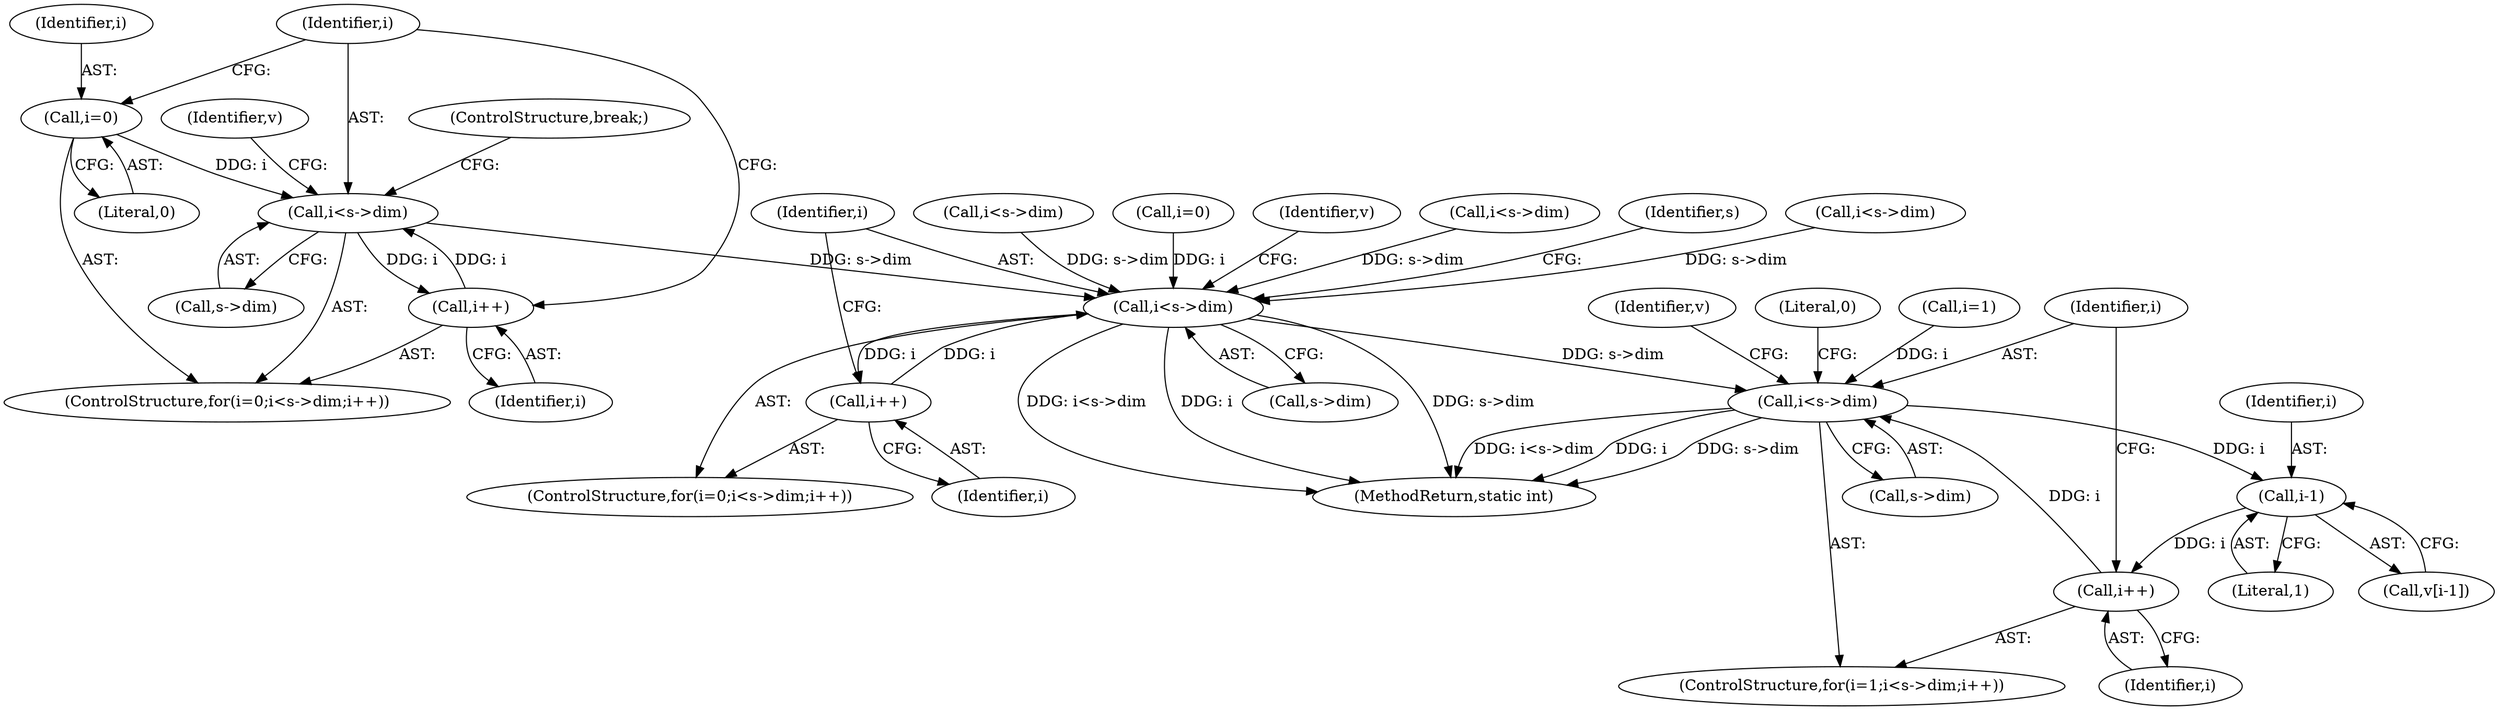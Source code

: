 digraph "0_Android_eeb4e45d5683f88488c083ecf142dc89bc3f0b47_1@pointer" {
"1000257" [label="(Call,i<s->dim)"];
"1000254" [label="(Call,i=0)"];
"1000262" [label="(Call,i++)"];
"1000257" [label="(Call,i<s->dim)"];
"1000362" [label="(Call,i<s->dim)"];
"1000367" [label="(Call,i++)"];
"1000390" [label="(Call,i<s->dim)"];
"1000403" [label="(Call,i-1)"];
"1000395" [label="(Call,i++)"];
"1000391" [label="(Identifier,i)"];
"1000395" [label="(Call,i++)"];
"1000279" [label="(Call,i<s->dim)"];
"1000368" [label="(Identifier,i)"];
"1000401" [label="(Call,v[i-1])"];
"1000359" [label="(Call,i=0)"];
"1000392" [label="(Call,s->dim)"];
"1000405" [label="(Literal,1)"];
"1000371" [label="(Identifier,v)"];
"1000295" [label="(ControlStructure,break;)"];
"1000266" [label="(Identifier,v)"];
"1000253" [label="(ControlStructure,for(i=0;i<s->dim;i++))"];
"1000256" [label="(Literal,0)"];
"1000258" [label="(Identifier,i)"];
"1000362" [label="(Call,i<s->dim)"];
"1000363" [label="(Identifier,i)"];
"1000255" [label="(Identifier,i)"];
"1000396" [label="(Identifier,i)"];
"1000407" [label="(Literal,0)"];
"1000387" [label="(Call,i=1)"];
"1000254" [label="(Call,i=0)"];
"1000408" [label="(MethodReturn,static int)"];
"1000262" [label="(Call,i++)"];
"1000257" [label="(Call,i<s->dim)"];
"1000390" [label="(Call,i<s->dim)"];
"1000263" [label="(Identifier,i)"];
"1000367" [label="(Call,i++)"];
"1000259" [label="(Call,s->dim)"];
"1000183" [label="(Call,i<s->dim)"];
"1000358" [label="(ControlStructure,for(i=0;i<s->dim;i++))"];
"1000364" [label="(Call,s->dim)"];
"1000403" [label="(Call,i-1)"];
"1000404" [label="(Identifier,i)"];
"1000384" [label="(Identifier,s)"];
"1000386" [label="(ControlStructure,for(i=1;i<s->dim;i++))"];
"1000146" [label="(Call,i<s->dim)"];
"1000399" [label="(Identifier,v)"];
"1000257" -> "1000253"  [label="AST: "];
"1000257" -> "1000259"  [label="CFG: "];
"1000258" -> "1000257"  [label="AST: "];
"1000259" -> "1000257"  [label="AST: "];
"1000266" -> "1000257"  [label="CFG: "];
"1000295" -> "1000257"  [label="CFG: "];
"1000254" -> "1000257"  [label="DDG: i"];
"1000262" -> "1000257"  [label="DDG: i"];
"1000257" -> "1000262"  [label="DDG: i"];
"1000257" -> "1000362"  [label="DDG: s->dim"];
"1000254" -> "1000253"  [label="AST: "];
"1000254" -> "1000256"  [label="CFG: "];
"1000255" -> "1000254"  [label="AST: "];
"1000256" -> "1000254"  [label="AST: "];
"1000258" -> "1000254"  [label="CFG: "];
"1000262" -> "1000253"  [label="AST: "];
"1000262" -> "1000263"  [label="CFG: "];
"1000263" -> "1000262"  [label="AST: "];
"1000258" -> "1000262"  [label="CFG: "];
"1000362" -> "1000358"  [label="AST: "];
"1000362" -> "1000364"  [label="CFG: "];
"1000363" -> "1000362"  [label="AST: "];
"1000364" -> "1000362"  [label="AST: "];
"1000371" -> "1000362"  [label="CFG: "];
"1000384" -> "1000362"  [label="CFG: "];
"1000362" -> "1000408"  [label="DDG: s->dim"];
"1000362" -> "1000408"  [label="DDG: i<s->dim"];
"1000362" -> "1000408"  [label="DDG: i"];
"1000367" -> "1000362"  [label="DDG: i"];
"1000359" -> "1000362"  [label="DDG: i"];
"1000183" -> "1000362"  [label="DDG: s->dim"];
"1000146" -> "1000362"  [label="DDG: s->dim"];
"1000279" -> "1000362"  [label="DDG: s->dim"];
"1000362" -> "1000367"  [label="DDG: i"];
"1000362" -> "1000390"  [label="DDG: s->dim"];
"1000367" -> "1000358"  [label="AST: "];
"1000367" -> "1000368"  [label="CFG: "];
"1000368" -> "1000367"  [label="AST: "];
"1000363" -> "1000367"  [label="CFG: "];
"1000390" -> "1000386"  [label="AST: "];
"1000390" -> "1000392"  [label="CFG: "];
"1000391" -> "1000390"  [label="AST: "];
"1000392" -> "1000390"  [label="AST: "];
"1000399" -> "1000390"  [label="CFG: "];
"1000407" -> "1000390"  [label="CFG: "];
"1000390" -> "1000408"  [label="DDG: s->dim"];
"1000390" -> "1000408"  [label="DDG: i<s->dim"];
"1000390" -> "1000408"  [label="DDG: i"];
"1000395" -> "1000390"  [label="DDG: i"];
"1000387" -> "1000390"  [label="DDG: i"];
"1000390" -> "1000403"  [label="DDG: i"];
"1000403" -> "1000401"  [label="AST: "];
"1000403" -> "1000405"  [label="CFG: "];
"1000404" -> "1000403"  [label="AST: "];
"1000405" -> "1000403"  [label="AST: "];
"1000401" -> "1000403"  [label="CFG: "];
"1000403" -> "1000395"  [label="DDG: i"];
"1000395" -> "1000386"  [label="AST: "];
"1000395" -> "1000396"  [label="CFG: "];
"1000396" -> "1000395"  [label="AST: "];
"1000391" -> "1000395"  [label="CFG: "];
}
